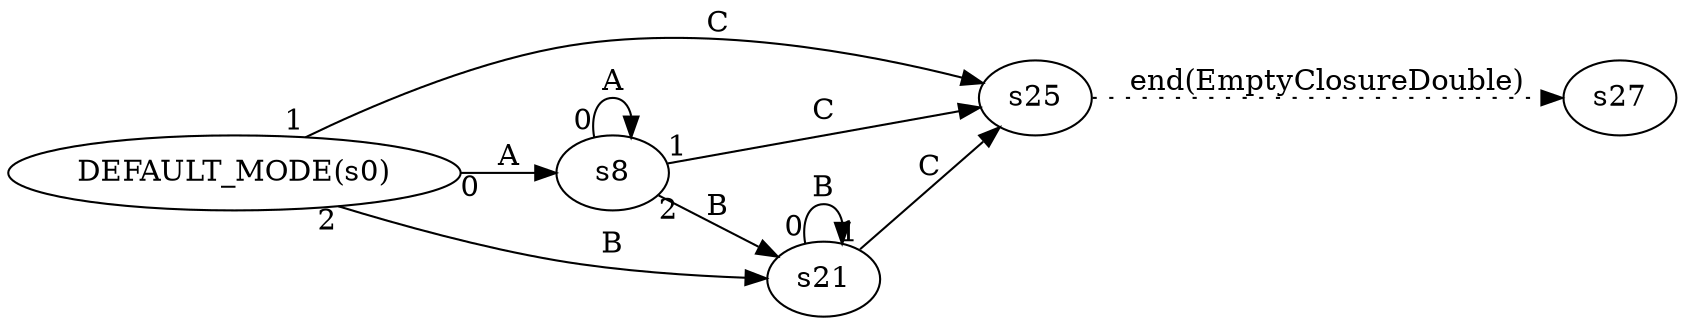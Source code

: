 digraph ATN {
  rankdir=LR;

  "DEFAULT_MODE(s0)" -> s8 [label=A taillabel=0]
  s8 -> s8 [label=A taillabel=0]
  s8 -> s25 [label=C taillabel=1]
  s25 -> s27 [label="end(EmptyClosureDouble)" style=dotted]
  s8 -> s21 [label=B taillabel=2]
  s21 -> s21 [label=B taillabel=0]
  s21 -> s25 [label=C taillabel=1]
  "DEFAULT_MODE(s0)" -> s25 [label=C taillabel=1]
  "DEFAULT_MODE(s0)" -> s21 [label=B taillabel=2]
}